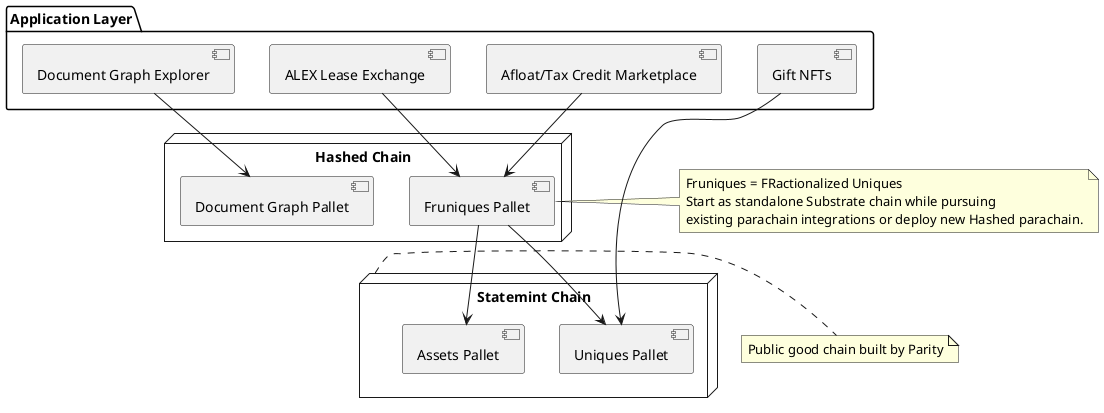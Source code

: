 @startuml
package "Application Layer" {
  [Afloat/Tax Credit Marketplace]
  [ALEX Lease Exchange]
  [Gift NFTs]
  [Document Graph Explorer] as DGE
}

node "Hashed Chain" as HC {
  [Fruniques Pallet]
  [Document Graph Pallet] as DGP
  DGE --> DGP
  [Afloat/Tax Credit Marketplace] --> [Fruniques Pallet]
  [ALEX Lease Exchange] --> [Fruniques Pallet]
}

node "Statemint Chain" as SC {
  [Uniques Pallet]
  [Assets Pallet]
  [Fruniques Pallet] --> [Uniques Pallet]
  [Fruniques Pallet] --> [Assets Pallet]
  [Gift NFTs] --> [Uniques Pallet]
}

note right of SC
  Public good chain built by Parity
end note

note right of [Fruniques Pallet]
  Fruniques = FRactionalized Uniques
  Start as standalone Substrate chain while pursuing 
  existing parachain integrations or deploy new Hashed parachain.
end note
@enduml